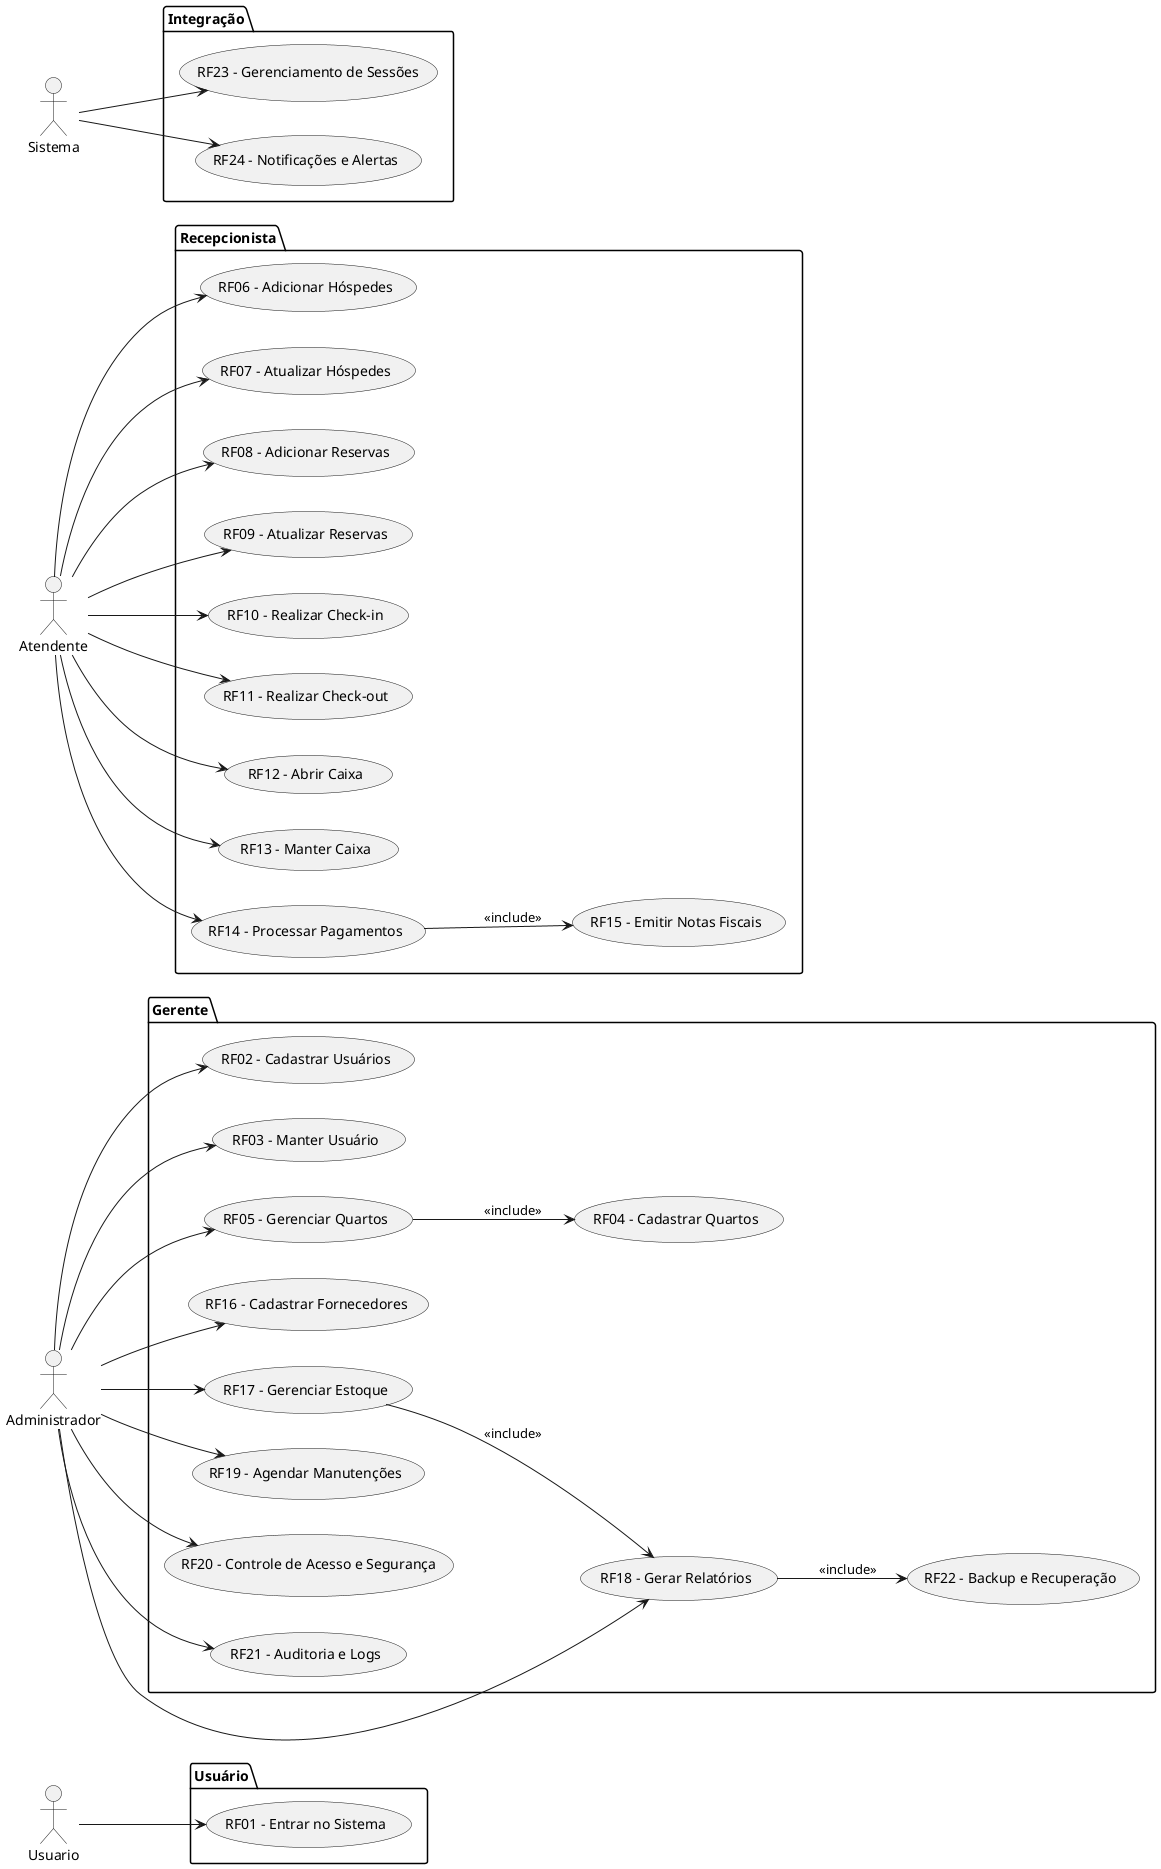 @startuml Diagrama De Caso De Uso
left to right direction

actor Usuario
actor Administrador
actor Atendente 
actor Sistema

package "Usuário" {
    Usuario --> (RF01 - Entrar no Sistema)
}

package "Gerente" {
    Administrador --> (RF02 - Cadastrar Usuários)
    Administrador --> (RF03 - Manter Usuário)
    
    Administrador --> (RF05 - Gerenciar Quartos)
    (RF05 - Gerenciar Quartos) --> (RF04 - Cadastrar Quartos) : <<include>>
    
    Administrador --> (RF16 - Cadastrar Fornecedores)
    
    Administrador --> (RF17 - Gerenciar Estoque)
    (RF17 - Gerenciar Estoque) --> (RF18 - Gerar Relatórios) : <<include>>
    
    Administrador --> (RF18 - Gerar Relatórios)
    (RF18 - Gerar Relatórios) --> (RF22 - Backup e Recuperação) : <<include>>
    
    Administrador --> (RF19 - Agendar Manutenções)
    Administrador --> (RF20 - Controle de Acesso e Segurança)
    Administrador --> (RF21 - Auditoria e Logs)
}

package "Recepcionista" {
    Atendente --> (RF06 - Adicionar Hóspedes)
    Atendente --> (RF07 - Atualizar Hóspedes)
    
    Atendente --> (RF08 - Adicionar Reservas)
    Atendente --> (RF09 - Atualizar Reservas)
    Atendente --> (RF10 - Realizar Check-in)
    Atendente --> (RF11 - Realizar Check-out)
    Atendente --> (RF12 - Abrir Caixa)
    Atendente --> (RF13 - Manter Caixa)
    
    Atendente --> (RF14 - Processar Pagamentos)
    (RF14 - Processar Pagamentos) --> (RF15 - Emitir Notas Fiscais) : <<include>>
}

package "Integração" {
    Sistema --> (RF23 - Gerenciamento de Sessões)
    Sistema --> (RF24 - Notificações e Alertas)
}
@enduml
